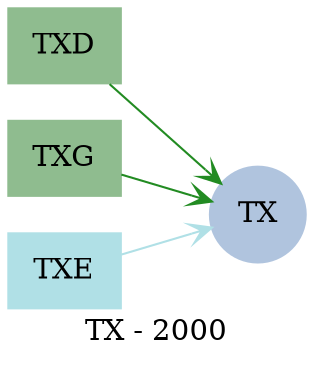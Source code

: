 strict digraph result_commodity_TX {
	label       = "TX - 2000" ;

	compound    = "True" ;
	concentrate = "True" ;
	rankdir     = "LR" ;
	splines     = "True" ;

	node [ shape="box", style="filled" ] ;
	edge [
	  arrowhead  = "vee",
	  fontsize   = "8",
	  label      = "   ",
	  labelfloat = "False",
	  labelfontcolor = "lightgreen"
	  len        = "2",
	  weight     = "0.5",
	] ;

	"TX" [ color="lightsteelblue", href="../results/results2000.svg", shape="circle" ] ;

	subgraph used_techs {
		node [ color="darkseagreen" ] ;

		"TXD" [ href="../results/results_TXD_2000.svg" ] ;
		"TXG" [ href="../results/results_TXG_2000.svg" ] ;
	}

	subgraph used_techs {
		node [ color="powderblue" ] ;

		"TXE" ;
	}

	subgraph in_use_flows {
		edge [ color="forestgreen" ] ;

		"TXD" -> "TX" ;
		"TXG" -> "TX" ;
	}

	subgraph unused_flows {
		edge [ color="powderblue" ] ;

		"TXE" -> "TX" ;
	}
}
